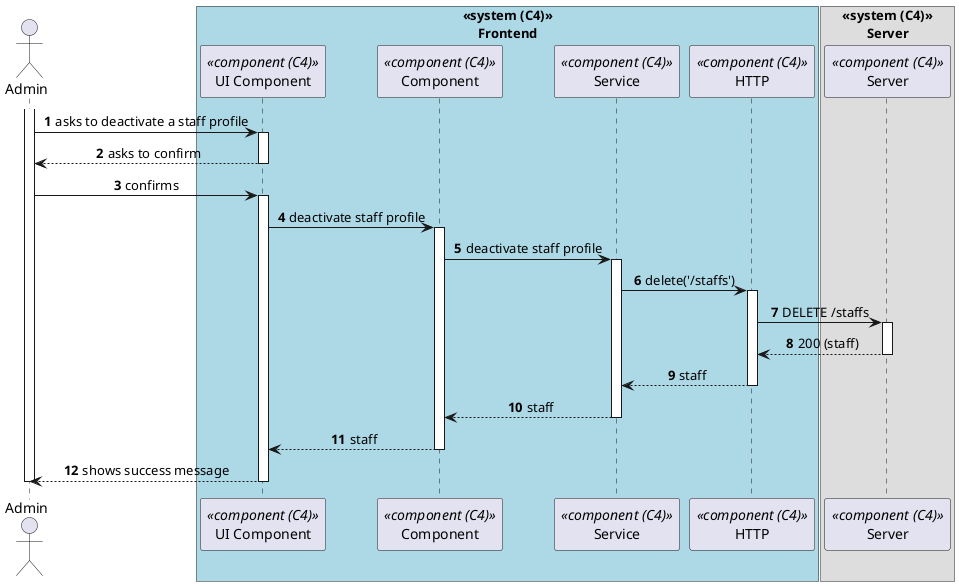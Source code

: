 @startuml process-view
autonumber
skinparam DefaultTextAlignment center
actor Admin as "Admin"
box "<<system (C4)>>\nFrontend"#LightBlue
    participant ComponentUI as "UI Component" <<component (C4)>>
    participant Component as "Component" <<component (C4)>>
    participant SRV as "Service" <<component (C4)>>
    participant HTTP as "HTTP" <<component (C4)>>
end box

box "<<system (C4)>>\nServer"
  participant Server as "Server" <<component (C4)>>
end box

activate Admin
    Admin -> ComponentUI : asks to deactivate a staff profile
    activate ComponentUI
        ComponentUI --> Admin : asks to confirm
    deactivate ComponentUI
    Admin -> ComponentUI : confirms
    activate ComponentUI
        ComponentUI -> Component : deactivate staff profile
        activate Component     
            Component -> SRV : deactivate staff profile
            activate SRV
                SRV -> HTTP : delete('/staffs')
                activate HTTP
                    HTTP -> Server : DELETE /staffs
                    activate Server
                        Server --> HTTP : 200 (staff)
                    deactivate Server
                    HTTP --> SRV : staff
                deactivate HTTP
                SRV --> Component : staff
            deactivate SRV
            Component --> ComponentUI : staff
        deactivate Component
    Admin <-- ComponentUI : shows success message
    deactivate ComponentUI
deactivate Admin

@enduml